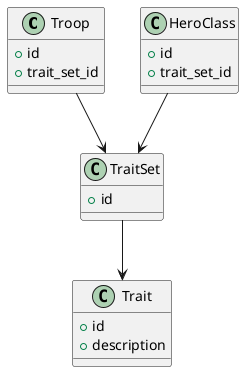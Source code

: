 @startuml

class Troop {
    +id
    +trait_set_id
}

class HeroClass {
    +id
    +trait_set_id
}

class TraitSet {
    +id
}

class Trait {
    +id
    +description
}

Troop --> TraitSet
HeroClass --> TraitSet
TraitSet --> Trait

@enduml